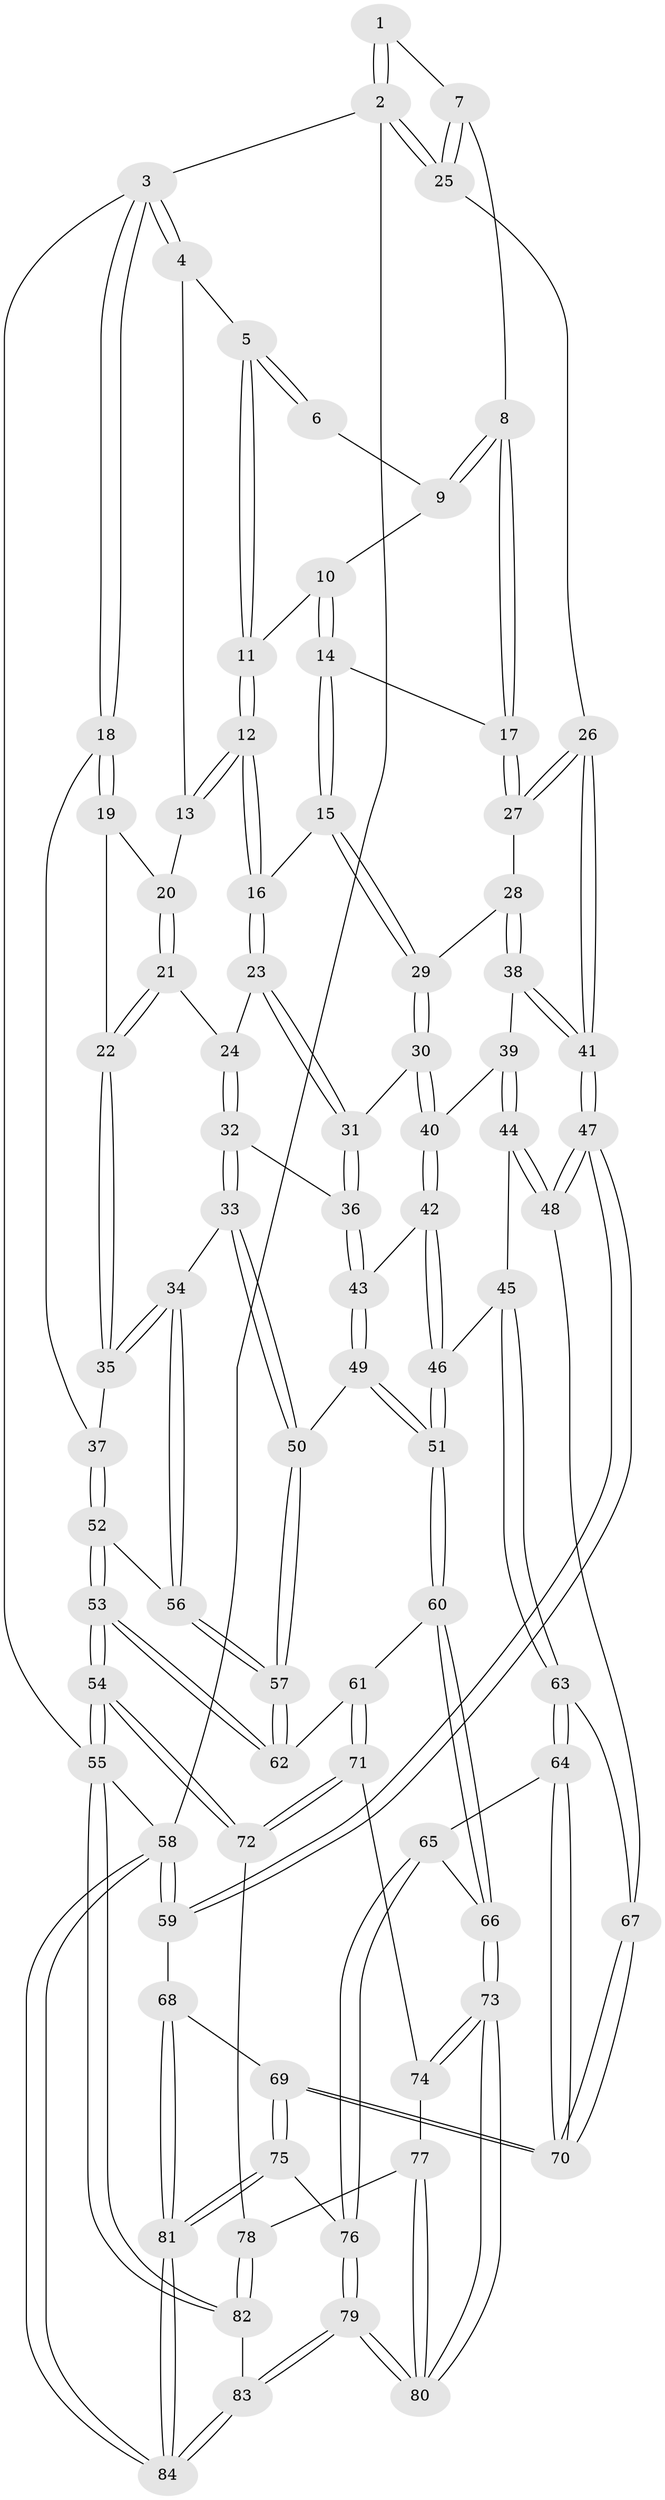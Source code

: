 // coarse degree distribution, {3: 0.12, 5: 0.38, 6: 0.12, 4: 0.36, 7: 0.02}
// Generated by graph-tools (version 1.1) at 2025/24/03/03/25 07:24:39]
// undirected, 84 vertices, 207 edges
graph export_dot {
graph [start="1"]
  node [color=gray90,style=filled];
  1 [pos="+0.7972561269936388+0"];
  2 [pos="+1+0"];
  3 [pos="+0+0"];
  4 [pos="+0.332083864315515+0"];
  5 [pos="+0.40583164636951086+0"];
  6 [pos="+0.5402651818215225+0"];
  7 [pos="+0.7817775022216155+0.0081702123969926"];
  8 [pos="+0.7363501476925236+0.07198143068224548"];
  9 [pos="+0.6053484391811791+0.017246508341991124"];
  10 [pos="+0.5845062064967371+0.07896881444208408"];
  11 [pos="+0.5467148702758179+0.07630674411455485"];
  12 [pos="+0.4874146312264798+0.1463551234742353"];
  13 [pos="+0.3179981013493499+0"];
  14 [pos="+0.6725182541573738+0.14258702063590198"];
  15 [pos="+0.6266720096096322+0.1992949200449623"];
  16 [pos="+0.4845155790910114+0.1839829128376842"];
  17 [pos="+0.7095197786118517+0.12683286026163745"];
  18 [pos="+0+0"];
  19 [pos="+0.051887404025935085+0.055469632133832325"];
  20 [pos="+0.31055423566857004+0"];
  21 [pos="+0.24303867350886602+0.16626002386082986"];
  22 [pos="+0.18234692722740395+0.2016353888900969"];
  23 [pos="+0.42990952178748926+0.23802370538567916"];
  24 [pos="+0.2863828914685124+0.19055560345216685"];
  25 [pos="+1+0.29519247268877363"];
  26 [pos="+1+0.31814688279759973"];
  27 [pos="+0.7661190351449446+0.19237213630253525"];
  28 [pos="+0.7258853113267848+0.31565681304403653"];
  29 [pos="+0.6321316860278237+0.2707026467133482"];
  30 [pos="+0.5717294184959049+0.3420541602612249"];
  31 [pos="+0.43297765975016195+0.2471748604331828"];
  32 [pos="+0.33617402771154664+0.4256078143269767"];
  33 [pos="+0.2316800547215236+0.4518975802380217"];
  34 [pos="+0.16778179422541128+0.45313722476003954"];
  35 [pos="+0.09485895885783295+0.3045225031825538"];
  36 [pos="+0.39619409288575186+0.42783347896753443"];
  37 [pos="+0+0.27813113810026463"];
  38 [pos="+0.7524908752213209+0.3561021069878699"];
  39 [pos="+0.658634917547971+0.4360291811049137"];
  40 [pos="+0.5742703589023482+0.40611907359584937"];
  41 [pos="+1+0.4207909617182403"];
  42 [pos="+0.5083070513706742+0.45833496150556324"];
  43 [pos="+0.417202772885256+0.44603552883406355"];
  44 [pos="+0.6961959090657585+0.5307677385199271"];
  45 [pos="+0.5918205912774862+0.6119706004683038"];
  46 [pos="+0.5503443559085827+0.5899836038585802"];
  47 [pos="+1+0.5530351646394451"];
  48 [pos="+0.8756559394868739+0.579327459637125"];
  49 [pos="+0.38605006955576515+0.5890844696930719"];
  50 [pos="+0.34686744746871356+0.5806620163049231"];
  51 [pos="+0.4150566839293048+0.6448758812444384"];
  52 [pos="+0+0.5097481260718103"];
  53 [pos="+0+0.9207716151519864"];
  54 [pos="+0+0.9582674544070469"];
  55 [pos="+0+1"];
  56 [pos="+0.14974095293336828+0.5143496065240054"];
  57 [pos="+0.14180494655275375+0.6503185162840163"];
  58 [pos="+1+1"];
  59 [pos="+1+0.6663269659341485"];
  60 [pos="+0.3945352828809765+0.7176665094236226"];
  61 [pos="+0.23350501975896484+0.7203400543526042"];
  62 [pos="+0.14036451510785028+0.6559890188291836"];
  63 [pos="+0.6134117795497754+0.6854363232345844"];
  64 [pos="+0.6128198522207817+0.6909681672779255"];
  65 [pos="+0.5212685443098372+0.7717618155944711"];
  66 [pos="+0.43506586340195275+0.7778855163792856"];
  67 [pos="+0.7863853296636326+0.6475891977327821"];
  68 [pos="+0.9051071148447143+0.8228219354562665"];
  69 [pos="+0.7117509125144941+0.8142978899730118"];
  70 [pos="+0.7079813388718912+0.8024480249770524"];
  71 [pos="+0.23641903253717655+0.7436464317405028"];
  72 [pos="+0.1875300710428234+0.9086027472438277"];
  73 [pos="+0.4074834588039761+0.8890286153524258"];
  74 [pos="+0.288003216839713+0.8470682824430832"];
  75 [pos="+0.6596825906741413+0.8992994117530089"];
  76 [pos="+0.6166659302486477+0.8913278714561764"];
  77 [pos="+0.22715247156565002+0.9120667741486636"];
  78 [pos="+0.21445389420289354+0.9185256956100681"];
  79 [pos="+0.428325614989946+0.9741939299720127"];
  80 [pos="+0.41184016364253806+0.9220272921905902"];
  81 [pos="+0.767258844842255+1"];
  82 [pos="+0.3685223069172747+1"];
  83 [pos="+0.39567293512859375+1"];
  84 [pos="+0.7716647191430203+1"];
  1 -- 2;
  1 -- 2;
  1 -- 7;
  2 -- 3;
  2 -- 25;
  2 -- 25;
  2 -- 58;
  3 -- 4;
  3 -- 4;
  3 -- 18;
  3 -- 18;
  3 -- 55;
  4 -- 5;
  4 -- 13;
  5 -- 6;
  5 -- 6;
  5 -- 11;
  5 -- 11;
  6 -- 9;
  7 -- 8;
  7 -- 25;
  7 -- 25;
  8 -- 9;
  8 -- 9;
  8 -- 17;
  8 -- 17;
  9 -- 10;
  10 -- 11;
  10 -- 14;
  10 -- 14;
  11 -- 12;
  11 -- 12;
  12 -- 13;
  12 -- 13;
  12 -- 16;
  12 -- 16;
  13 -- 20;
  14 -- 15;
  14 -- 15;
  14 -- 17;
  15 -- 16;
  15 -- 29;
  15 -- 29;
  16 -- 23;
  16 -- 23;
  17 -- 27;
  17 -- 27;
  18 -- 19;
  18 -- 19;
  18 -- 37;
  19 -- 20;
  19 -- 22;
  20 -- 21;
  20 -- 21;
  21 -- 22;
  21 -- 22;
  21 -- 24;
  22 -- 35;
  22 -- 35;
  23 -- 24;
  23 -- 31;
  23 -- 31;
  24 -- 32;
  24 -- 32;
  25 -- 26;
  26 -- 27;
  26 -- 27;
  26 -- 41;
  26 -- 41;
  27 -- 28;
  28 -- 29;
  28 -- 38;
  28 -- 38;
  29 -- 30;
  29 -- 30;
  30 -- 31;
  30 -- 40;
  30 -- 40;
  31 -- 36;
  31 -- 36;
  32 -- 33;
  32 -- 33;
  32 -- 36;
  33 -- 34;
  33 -- 50;
  33 -- 50;
  34 -- 35;
  34 -- 35;
  34 -- 56;
  34 -- 56;
  35 -- 37;
  36 -- 43;
  36 -- 43;
  37 -- 52;
  37 -- 52;
  38 -- 39;
  38 -- 41;
  38 -- 41;
  39 -- 40;
  39 -- 44;
  39 -- 44;
  40 -- 42;
  40 -- 42;
  41 -- 47;
  41 -- 47;
  42 -- 43;
  42 -- 46;
  42 -- 46;
  43 -- 49;
  43 -- 49;
  44 -- 45;
  44 -- 48;
  44 -- 48;
  45 -- 46;
  45 -- 63;
  45 -- 63;
  46 -- 51;
  46 -- 51;
  47 -- 48;
  47 -- 48;
  47 -- 59;
  47 -- 59;
  48 -- 67;
  49 -- 50;
  49 -- 51;
  49 -- 51;
  50 -- 57;
  50 -- 57;
  51 -- 60;
  51 -- 60;
  52 -- 53;
  52 -- 53;
  52 -- 56;
  53 -- 54;
  53 -- 54;
  53 -- 62;
  53 -- 62;
  54 -- 55;
  54 -- 55;
  54 -- 72;
  54 -- 72;
  55 -- 82;
  55 -- 82;
  55 -- 58;
  56 -- 57;
  56 -- 57;
  57 -- 62;
  57 -- 62;
  58 -- 59;
  58 -- 59;
  58 -- 84;
  58 -- 84;
  59 -- 68;
  60 -- 61;
  60 -- 66;
  60 -- 66;
  61 -- 62;
  61 -- 71;
  61 -- 71;
  63 -- 64;
  63 -- 64;
  63 -- 67;
  64 -- 65;
  64 -- 70;
  64 -- 70;
  65 -- 66;
  65 -- 76;
  65 -- 76;
  66 -- 73;
  66 -- 73;
  67 -- 70;
  67 -- 70;
  68 -- 69;
  68 -- 81;
  68 -- 81;
  69 -- 70;
  69 -- 70;
  69 -- 75;
  69 -- 75;
  71 -- 72;
  71 -- 72;
  71 -- 74;
  72 -- 78;
  73 -- 74;
  73 -- 74;
  73 -- 80;
  73 -- 80;
  74 -- 77;
  75 -- 76;
  75 -- 81;
  75 -- 81;
  76 -- 79;
  76 -- 79;
  77 -- 78;
  77 -- 80;
  77 -- 80;
  78 -- 82;
  78 -- 82;
  79 -- 80;
  79 -- 80;
  79 -- 83;
  79 -- 83;
  81 -- 84;
  81 -- 84;
  82 -- 83;
  83 -- 84;
  83 -- 84;
}
